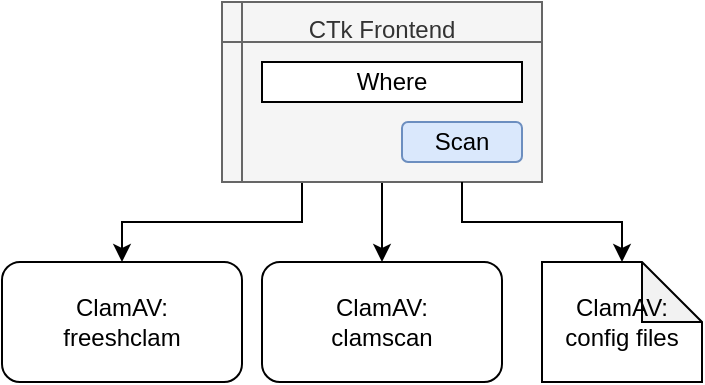 <mxfile>
    <diagram name="Page-1" id="-PFd2on5GRDgNI3Ip_sS">
        <mxGraphModel dx="1141" dy="1311" grid="1" gridSize="10" guides="1" tooltips="1" connect="1" arrows="1" fold="1" page="1" pageScale="1" pageWidth="827" pageHeight="1169" math="0" shadow="0">
            <root>
                <mxCell id="0"/>
                <mxCell id="1" parent="0"/>
                <mxCell id="LaQjqhQ_21X8FqnboEd2-6" value="" style="edgeStyle=orthogonalEdgeStyle;rounded=0;orthogonalLoop=1;jettySize=auto;html=1;exitX=0.25;exitY=1;exitDx=0;exitDy=0;entryX=0.5;entryY=0;entryDx=0;entryDy=0;" parent="1" source="LaQjqhQ_21X8FqnboEd2-2" target="LaQjqhQ_21X8FqnboEd2-4" edge="1">
                    <mxGeometry relative="1" as="geometry"/>
                </mxCell>
                <mxCell id="LaQjqhQ_21X8FqnboEd2-7" style="edgeStyle=orthogonalEdgeStyle;rounded=0;orthogonalLoop=1;jettySize=auto;html=1;exitX=0.5;exitY=1;exitDx=0;exitDy=0;entryX=0.5;entryY=0;entryDx=0;entryDy=0;" parent="1" source="LaQjqhQ_21X8FqnboEd2-2" target="LaQjqhQ_21X8FqnboEd2-3" edge="1">
                    <mxGeometry relative="1" as="geometry"/>
                </mxCell>
                <mxCell id="LaQjqhQ_21X8FqnboEd2-2" value="CTk Frontend" style="shape=internalStorage;whiteSpace=wrap;html=1;backgroundOutline=1;dx=10;dy=20;verticalAlign=top;fillColor=#f5f5f5;fontColor=#333333;strokeColor=#666666;" parent="1" vertex="1">
                    <mxGeometry x="200" y="150" width="160" height="90" as="geometry"/>
                </mxCell>
                <mxCell id="LaQjqhQ_21X8FqnboEd2-3" value="ClamAV:&lt;br&gt;clamscan" style="rounded=1;whiteSpace=wrap;html=1;" parent="1" vertex="1">
                    <mxGeometry x="220" y="280" width="120" height="60" as="geometry"/>
                </mxCell>
                <mxCell id="LaQjqhQ_21X8FqnboEd2-4" value="ClamAV:&lt;br&gt;freeshclam" style="rounded=1;whiteSpace=wrap;html=1;" parent="1" vertex="1">
                    <mxGeometry x="90" y="280" width="120" height="60" as="geometry"/>
                </mxCell>
                <mxCell id="LaQjqhQ_21X8FqnboEd2-5" value="ClamAV:&lt;br&gt;config files" style="shape=note;whiteSpace=wrap;html=1;backgroundOutline=1;darkOpacity=0.05;" parent="1" vertex="1">
                    <mxGeometry x="360" y="280" width="80" height="60" as="geometry"/>
                </mxCell>
                <mxCell id="LaQjqhQ_21X8FqnboEd2-8" style="edgeStyle=orthogonalEdgeStyle;rounded=0;orthogonalLoop=1;jettySize=auto;html=1;exitX=0.75;exitY=1;exitDx=0;exitDy=0;entryX=0.5;entryY=0;entryDx=0;entryDy=0;entryPerimeter=0;" parent="1" source="LaQjqhQ_21X8FqnboEd2-2" target="LaQjqhQ_21X8FqnboEd2-5" edge="1">
                    <mxGeometry relative="1" as="geometry"/>
                </mxCell>
                <mxCell id="2" value="Scan" style="rounded=1;whiteSpace=wrap;html=1;fillColor=#dae8fc;strokeColor=#6c8ebf;" vertex="1" parent="1">
                    <mxGeometry x="290" y="210" width="60" height="20" as="geometry"/>
                </mxCell>
                <mxCell id="3" value="Where" style="rounded=0;whiteSpace=wrap;html=1;" vertex="1" parent="1">
                    <mxGeometry x="220" y="180" width="130" height="20" as="geometry"/>
                </mxCell>
            </root>
        </mxGraphModel>
    </diagram>
</mxfile>